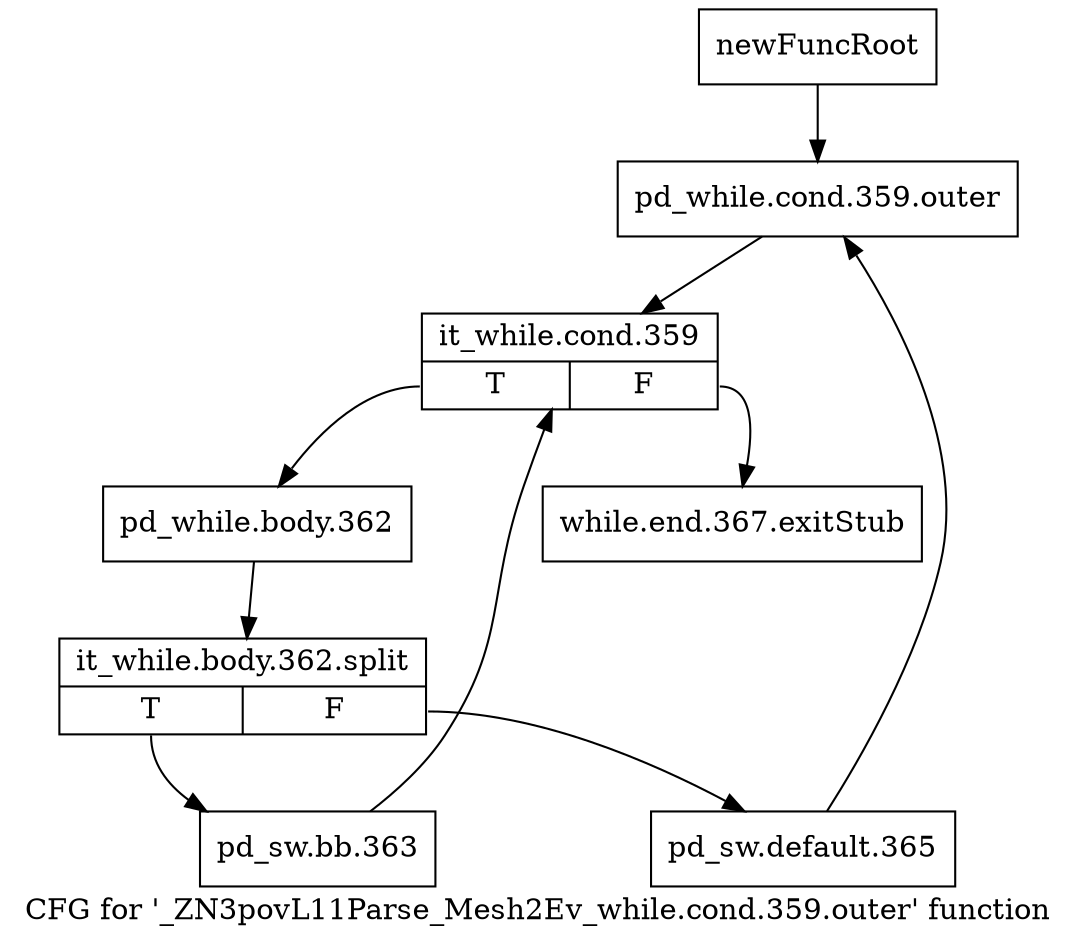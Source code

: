 digraph "CFG for '_ZN3povL11Parse_Mesh2Ev_while.cond.359.outer' function" {
	label="CFG for '_ZN3povL11Parse_Mesh2Ev_while.cond.359.outer' function";

	Node0x27ab040 [shape=record,label="{newFuncRoot}"];
	Node0x27ab040 -> Node0x27ab0e0;
	Node0x27ab090 [shape=record,label="{while.end.367.exitStub}"];
	Node0x27ab0e0 [shape=record,label="{pd_while.cond.359.outer}"];
	Node0x27ab0e0 -> Node0x27ab130;
	Node0x27ab130 [shape=record,label="{it_while.cond.359|{<s0>T|<s1>F}}"];
	Node0x27ab130:s0 -> Node0x27ab180;
	Node0x27ab130:s1 -> Node0x27ab090;
	Node0x27ab180 [shape=record,label="{pd_while.body.362}"];
	Node0x27ab180 -> Node0x3699a10;
	Node0x3699a10 [shape=record,label="{it_while.body.362.split|{<s0>T|<s1>F}}"];
	Node0x3699a10:s0 -> Node0x27ab220;
	Node0x3699a10:s1 -> Node0x27ab1d0;
	Node0x27ab1d0 [shape=record,label="{pd_sw.default.365}"];
	Node0x27ab1d0 -> Node0x27ab0e0;
	Node0x27ab220 [shape=record,label="{pd_sw.bb.363}"];
	Node0x27ab220 -> Node0x27ab130;
}

